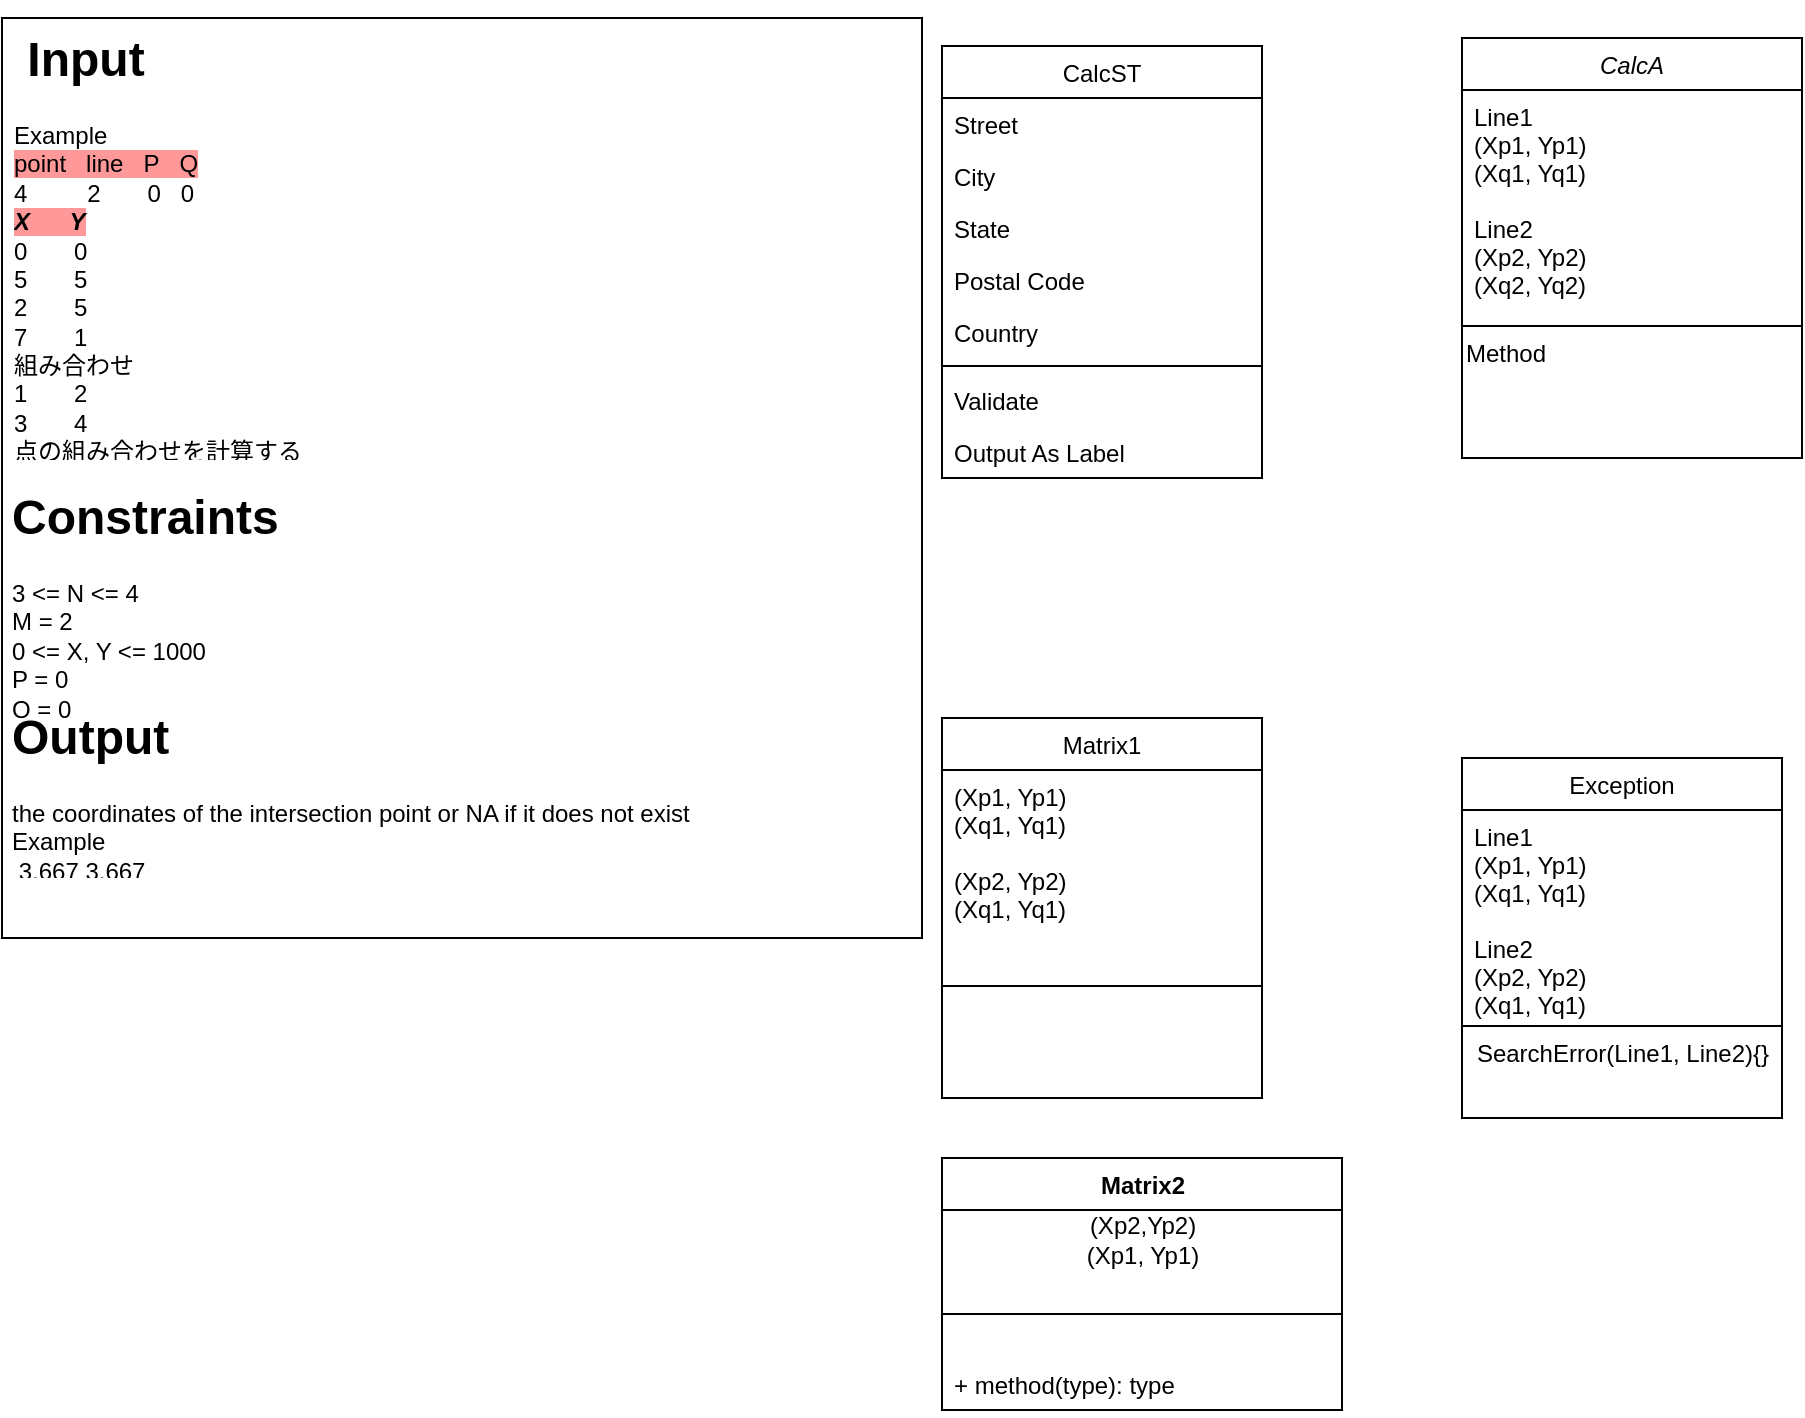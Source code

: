 <mxfile version="14.1.8" type="device"><diagram id="C5RBs43oDa-KdzZeNtuy" name="Page-1"><mxGraphModel dx="486" dy="816" grid="1" gridSize="10" guides="1" tooltips="1" connect="1" arrows="1" fold="1" page="1" pageScale="1" pageWidth="827" pageHeight="1169" math="0" shadow="0"><root><mxCell id="WIyWlLk6GJQsqaUBKTNV-0"/><mxCell id="WIyWlLk6GJQsqaUBKTNV-1" parent="WIyWlLk6GJQsqaUBKTNV-0"/><mxCell id="08pm1KmtYL2QgFjjSM1R-5" value="" style="whiteSpace=wrap;html=1;aspect=fixed;" vertex="1" parent="WIyWlLk6GJQsqaUBKTNV-1"><mxGeometry x="10" y="40" width="460" height="460" as="geometry"/></mxCell><mxCell id="zkfFHV4jXpPFQw0GAbJ--0" value="CalcA" style="swimlane;fontStyle=2;align=center;verticalAlign=top;childLayout=stackLayout;horizontal=1;startSize=26;horizontalStack=0;resizeParent=1;resizeLast=0;collapsible=1;marginBottom=0;rounded=0;shadow=0;strokeWidth=1;" parent="WIyWlLk6GJQsqaUBKTNV-1" vertex="1"><mxGeometry x="740" y="50" width="170" height="210" as="geometry"><mxRectangle x="230" y="140" width="160" height="26" as="alternateBounds"/></mxGeometry></mxCell><mxCell id="zkfFHV4jXpPFQw0GAbJ--1" value="Line1&#10;(Xp1, Yp1)&#10;(Xq1, Yq1)&#10;&#10;Line2&#10;(Xp2, Yp2)&#10;(Xq2, Yq2)" style="text;align=left;verticalAlign=top;spacingLeft=4;spacingRight=4;overflow=hidden;rotatable=0;points=[[0,0.5],[1,0.5]];portConstraint=eastwest;" parent="zkfFHV4jXpPFQw0GAbJ--0" vertex="1"><mxGeometry y="26" width="170" height="114" as="geometry"/></mxCell><mxCell id="zkfFHV4jXpPFQw0GAbJ--4" value="" style="line;html=1;strokeWidth=1;align=left;verticalAlign=middle;spacingTop=-1;spacingLeft=3;spacingRight=3;rotatable=0;labelPosition=right;points=[];portConstraint=eastwest;" parent="zkfFHV4jXpPFQw0GAbJ--0" vertex="1"><mxGeometry y="140" width="170" height="8" as="geometry"/></mxCell><mxCell id="08pm1KmtYL2QgFjjSM1R-8" value="Method" style="text;html=1;align=left;verticalAlign=middle;resizable=0;points=[];autosize=1;" vertex="1" parent="zkfFHV4jXpPFQw0GAbJ--0"><mxGeometry y="148" width="170" height="20" as="geometry"/></mxCell><mxCell id="zkfFHV4jXpPFQw0GAbJ--6" value="Matrix1" style="swimlane;fontStyle=0;align=center;verticalAlign=top;childLayout=stackLayout;horizontal=1;startSize=26;horizontalStack=0;resizeParent=1;resizeLast=0;collapsible=1;marginBottom=0;rounded=0;shadow=0;strokeWidth=1;" parent="WIyWlLk6GJQsqaUBKTNV-1" vertex="1"><mxGeometry x="480" y="390" width="160" height="190" as="geometry"><mxRectangle x="130" y="380" width="160" height="26" as="alternateBounds"/></mxGeometry></mxCell><mxCell id="zkfFHV4jXpPFQw0GAbJ--7" value="(Xp1, Yp1)&#10;(Xq1, Yq1)&#10;&#10;(Xp2, Yp2)&#10;(Xq1, Yq1)" style="text;align=left;verticalAlign=top;spacingLeft=4;spacingRight=4;overflow=hidden;rotatable=0;points=[[0,0.5],[1,0.5]];portConstraint=eastwest;" parent="zkfFHV4jXpPFQw0GAbJ--6" vertex="1"><mxGeometry y="26" width="160" height="104" as="geometry"/></mxCell><mxCell id="zkfFHV4jXpPFQw0GAbJ--9" value="" style="line;html=1;strokeWidth=1;align=left;verticalAlign=middle;spacingTop=-1;spacingLeft=3;spacingRight=3;rotatable=0;labelPosition=right;points=[];portConstraint=eastwest;" parent="zkfFHV4jXpPFQw0GAbJ--6" vertex="1"><mxGeometry y="130" width="160" height="8" as="geometry"/></mxCell><mxCell id="zkfFHV4jXpPFQw0GAbJ--13" value="Exception" style="swimlane;fontStyle=0;align=center;verticalAlign=top;childLayout=stackLayout;horizontal=1;startSize=26;horizontalStack=0;resizeParent=1;resizeLast=0;collapsible=1;marginBottom=0;rounded=0;shadow=0;strokeWidth=1;" parent="WIyWlLk6GJQsqaUBKTNV-1" vertex="1"><mxGeometry x="740" y="410" width="160" height="180" as="geometry"><mxRectangle x="340" y="380" width="170" height="26" as="alternateBounds"/></mxGeometry></mxCell><mxCell id="zkfFHV4jXpPFQw0GAbJ--14" value="Line1&#10;(Xp1, Yp1)&#10;(Xq1, Yq1)&#10;&#10;Line2&#10;(Xp2, Yp2)&#10;(Xq1, Yq1)" style="text;align=left;verticalAlign=top;spacingLeft=4;spacingRight=4;overflow=hidden;rotatable=0;points=[[0,0.5],[1,0.5]];portConstraint=eastwest;" parent="zkfFHV4jXpPFQw0GAbJ--13" vertex="1"><mxGeometry y="26" width="160" height="104" as="geometry"/></mxCell><mxCell id="zkfFHV4jXpPFQw0GAbJ--15" value="" style="line;html=1;strokeWidth=1;align=left;verticalAlign=middle;spacingTop=-1;spacingLeft=3;spacingRight=3;rotatable=0;labelPosition=right;points=[];portConstraint=eastwest;" parent="zkfFHV4jXpPFQw0GAbJ--13" vertex="1"><mxGeometry y="130" width="160" height="8" as="geometry"/></mxCell><mxCell id="08pm1KmtYL2QgFjjSM1R-11" value="SearchError(Line1, Line2){}" style="text;html=1;align=center;verticalAlign=middle;resizable=0;points=[];autosize=1;" vertex="1" parent="zkfFHV4jXpPFQw0GAbJ--13"><mxGeometry y="138" width="160" height="20" as="geometry"/></mxCell><mxCell id="zkfFHV4jXpPFQw0GAbJ--17" value="CalcST" style="swimlane;fontStyle=0;align=center;verticalAlign=top;childLayout=stackLayout;horizontal=1;startSize=26;horizontalStack=0;resizeParent=1;resizeLast=0;collapsible=1;marginBottom=0;rounded=0;shadow=0;strokeWidth=1;" parent="WIyWlLk6GJQsqaUBKTNV-1" vertex="1"><mxGeometry x="480" y="54" width="160" height="216" as="geometry"><mxRectangle x="550" y="140" width="160" height="26" as="alternateBounds"/></mxGeometry></mxCell><mxCell id="zkfFHV4jXpPFQw0GAbJ--18" value="Street" style="text;align=left;verticalAlign=top;spacingLeft=4;spacingRight=4;overflow=hidden;rotatable=0;points=[[0,0.5],[1,0.5]];portConstraint=eastwest;" parent="zkfFHV4jXpPFQw0GAbJ--17" vertex="1"><mxGeometry y="26" width="160" height="26" as="geometry"/></mxCell><mxCell id="zkfFHV4jXpPFQw0GAbJ--19" value="City" style="text;align=left;verticalAlign=top;spacingLeft=4;spacingRight=4;overflow=hidden;rotatable=0;points=[[0,0.5],[1,0.5]];portConstraint=eastwest;rounded=0;shadow=0;html=0;" parent="zkfFHV4jXpPFQw0GAbJ--17" vertex="1"><mxGeometry y="52" width="160" height="26" as="geometry"/></mxCell><mxCell id="zkfFHV4jXpPFQw0GAbJ--20" value="State" style="text;align=left;verticalAlign=top;spacingLeft=4;spacingRight=4;overflow=hidden;rotatable=0;points=[[0,0.5],[1,0.5]];portConstraint=eastwest;rounded=0;shadow=0;html=0;" parent="zkfFHV4jXpPFQw0GAbJ--17" vertex="1"><mxGeometry y="78" width="160" height="26" as="geometry"/></mxCell><mxCell id="zkfFHV4jXpPFQw0GAbJ--21" value="Postal Code" style="text;align=left;verticalAlign=top;spacingLeft=4;spacingRight=4;overflow=hidden;rotatable=0;points=[[0,0.5],[1,0.5]];portConstraint=eastwest;rounded=0;shadow=0;html=0;" parent="zkfFHV4jXpPFQw0GAbJ--17" vertex="1"><mxGeometry y="104" width="160" height="26" as="geometry"/></mxCell><mxCell id="zkfFHV4jXpPFQw0GAbJ--22" value="Country" style="text;align=left;verticalAlign=top;spacingLeft=4;spacingRight=4;overflow=hidden;rotatable=0;points=[[0,0.5],[1,0.5]];portConstraint=eastwest;rounded=0;shadow=0;html=0;" parent="zkfFHV4jXpPFQw0GAbJ--17" vertex="1"><mxGeometry y="130" width="160" height="26" as="geometry"/></mxCell><mxCell id="zkfFHV4jXpPFQw0GAbJ--23" value="" style="line;html=1;strokeWidth=1;align=left;verticalAlign=middle;spacingTop=-1;spacingLeft=3;spacingRight=3;rotatable=0;labelPosition=right;points=[];portConstraint=eastwest;" parent="zkfFHV4jXpPFQw0GAbJ--17" vertex="1"><mxGeometry y="156" width="160" height="8" as="geometry"/></mxCell><mxCell id="zkfFHV4jXpPFQw0GAbJ--24" value="Validate" style="text;align=left;verticalAlign=top;spacingLeft=4;spacingRight=4;overflow=hidden;rotatable=0;points=[[0,0.5],[1,0.5]];portConstraint=eastwest;" parent="zkfFHV4jXpPFQw0GAbJ--17" vertex="1"><mxGeometry y="164" width="160" height="26" as="geometry"/></mxCell><mxCell id="zkfFHV4jXpPFQw0GAbJ--25" value="Output As Label" style="text;align=left;verticalAlign=top;spacingLeft=4;spacingRight=4;overflow=hidden;rotatable=0;points=[[0,0.5],[1,0.5]];portConstraint=eastwest;" parent="zkfFHV4jXpPFQw0GAbJ--17" vertex="1"><mxGeometry y="190" width="160" height="26" as="geometry"/></mxCell><mxCell id="08pm1KmtYL2QgFjjSM1R-2" value="&lt;h1&gt;&amp;nbsp;Input&lt;/h1&gt;&lt;div&gt;Example&lt;/div&gt;&lt;div&gt;&lt;span style=&quot;background-color: rgb(255 , 153 , 153)&quot;&gt;point&amp;nbsp; &amp;nbsp;line&amp;nbsp; &amp;nbsp;P&amp;nbsp; &amp;nbsp;Q&lt;/span&gt;&lt;/div&gt;&lt;div&gt;4&amp;nbsp; &amp;nbsp; &amp;nbsp; &amp;nbsp; &amp;nbsp;2&amp;nbsp; &amp;nbsp; &amp;nbsp; &amp;nbsp;0&amp;nbsp; &amp;nbsp;0&lt;br&gt;&lt;i&gt;&lt;b style=&quot;background-color: rgb(255 , 153 , 153)&quot;&gt;X&amp;nbsp; &amp;nbsp; &amp;nbsp; Y&lt;/b&gt;&lt;/i&gt;&lt;/div&gt;&lt;div&gt;0&amp;nbsp; &amp;nbsp; &amp;nbsp; &amp;nbsp;0&lt;br&gt;5&amp;nbsp; &amp;nbsp; &amp;nbsp; &amp;nbsp;5&lt;br&gt;2&amp;nbsp; &amp;nbsp; &amp;nbsp; &amp;nbsp;5&lt;br&gt;7&amp;nbsp; &amp;nbsp; &amp;nbsp; &amp;nbsp;1&lt;/div&gt;&lt;div&gt;組み合わせ&lt;/div&gt;&lt;div&gt;1&amp;nbsp; &amp;nbsp; &amp;nbsp; &amp;nbsp;2&lt;br&gt;3&amp;nbsp; &amp;nbsp; &amp;nbsp; &amp;nbsp;4&amp;nbsp;&lt;br&gt;&lt;/div&gt;&lt;div&gt;&lt;span style=&quot;background-color: rgb(255 , 255 , 255)&quot;&gt;点の組み合わせを計算する&lt;/span&gt;&lt;/div&gt;" style="text;html=1;strokeColor=none;fillColor=none;spacing=5;spacingTop=-20;whiteSpace=wrap;overflow=hidden;rounded=0;align=left;" vertex="1" parent="WIyWlLk6GJQsqaUBKTNV-1"><mxGeometry x="11" y="41" width="380" height="220" as="geometry"/></mxCell><mxCell id="08pm1KmtYL2QgFjjSM1R-6" value="&lt;h1&gt;Constraints&lt;/h1&gt;&lt;div&gt;3 &amp;lt;= N &amp;lt;= 4&lt;/div&gt;&lt;div&gt;M = 2&lt;/div&gt;&lt;div&gt;0 &amp;lt;= X, Y &amp;lt;= 1000&lt;/div&gt;&lt;div&gt;P = 0&lt;/div&gt;&lt;div&gt;Q = 0&lt;/div&gt;" style="text;html=1;strokeColor=none;fillColor=none;spacing=5;spacingTop=-20;whiteSpace=wrap;overflow=hidden;rounded=0;align=left;" vertex="1" parent="WIyWlLk6GJQsqaUBKTNV-1"><mxGeometry x="10" y="270" width="260" height="120" as="geometry"/></mxCell><mxCell id="08pm1KmtYL2QgFjjSM1R-7" value="&lt;h1&gt;Output&lt;/h1&gt;&lt;div&gt;the coordinates of the intersection point or NA if it does not exist&lt;br&gt;&lt;/div&gt;&lt;div&gt;Example&amp;nbsp;&lt;/div&gt;&lt;div&gt;&amp;nbsp;3.667 3.667&lt;/div&gt;" style="text;html=1;strokeColor=none;fillColor=none;spacing=5;spacingTop=-20;whiteSpace=wrap;overflow=hidden;rounded=0;" vertex="1" parent="WIyWlLk6GJQsqaUBKTNV-1"><mxGeometry x="10" y="380" width="350" height="90" as="geometry"/></mxCell><mxCell id="08pm1KmtYL2QgFjjSM1R-12" value="Matrix2" style="swimlane;fontStyle=1;align=center;verticalAlign=top;childLayout=stackLayout;horizontal=1;startSize=26;horizontalStack=0;resizeParent=1;resizeParentMax=0;resizeLast=0;collapsible=1;marginBottom=0;rounded=0;fillColor=none;gradientColor=none;html=1;" vertex="1" parent="WIyWlLk6GJQsqaUBKTNV-1"><mxGeometry x="480" y="610" width="200" height="126" as="geometry"/></mxCell><mxCell id="08pm1KmtYL2QgFjjSM1R-16" value="(Xp2,Yp2)&lt;br&gt;(Xp1, Yp1)" style="text;html=1;align=center;verticalAlign=middle;resizable=0;points=[];autosize=1;" vertex="1" parent="08pm1KmtYL2QgFjjSM1R-12"><mxGeometry y="26" width="200" height="30" as="geometry"/></mxCell><mxCell id="08pm1KmtYL2QgFjjSM1R-14" value="" style="line;strokeWidth=1;fillColor=none;align=left;verticalAlign=middle;spacingTop=-1;spacingLeft=3;spacingRight=3;rotatable=0;labelPosition=right;points=[];portConstraint=eastwest;" vertex="1" parent="08pm1KmtYL2QgFjjSM1R-12"><mxGeometry y="56" width="200" height="44" as="geometry"/></mxCell><mxCell id="08pm1KmtYL2QgFjjSM1R-15" value="+ method(type): type" style="text;strokeColor=none;fillColor=none;align=left;verticalAlign=top;spacingLeft=4;spacingRight=4;overflow=hidden;rotatable=0;points=[[0,0.5],[1,0.5]];portConstraint=eastwest;" vertex="1" parent="08pm1KmtYL2QgFjjSM1R-12"><mxGeometry y="100" width="200" height="26" as="geometry"/></mxCell></root></mxGraphModel></diagram></mxfile>